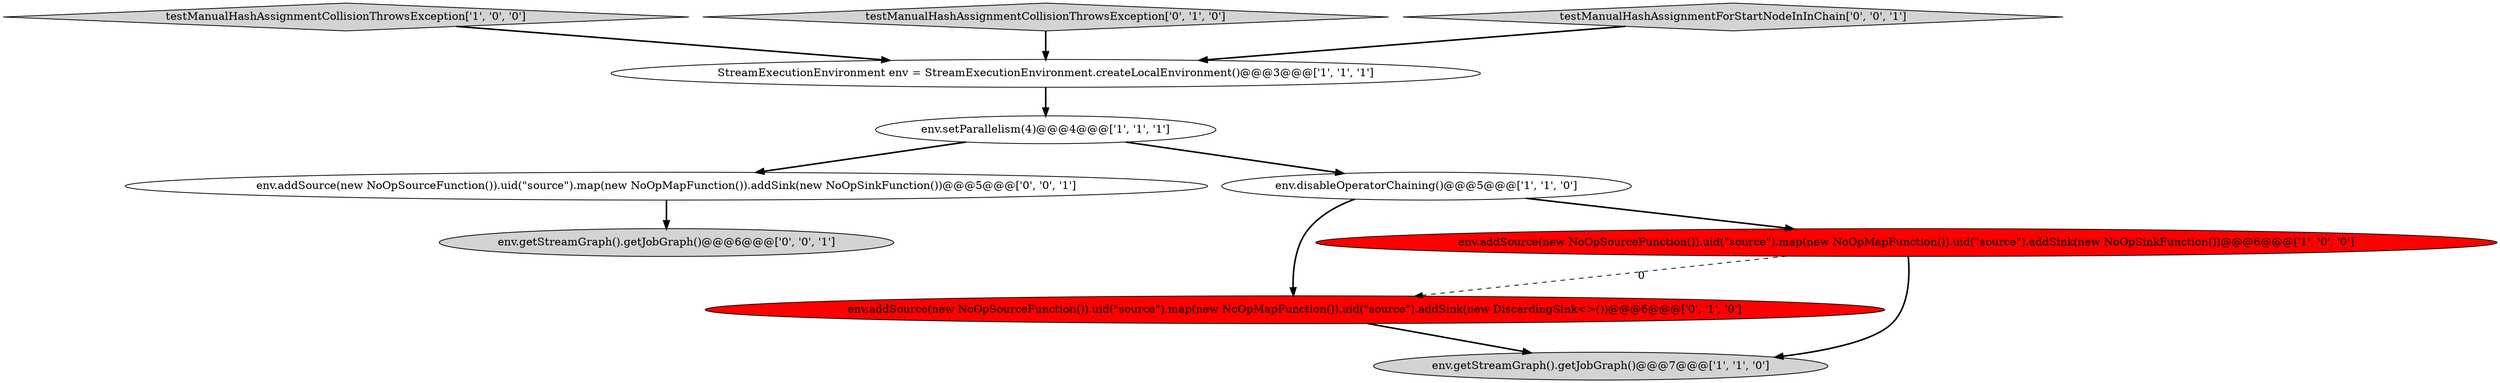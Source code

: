 digraph {
3 [style = filled, label = "testManualHashAssignmentCollisionThrowsException['1', '0', '0']", fillcolor = lightgray, shape = diamond image = "AAA0AAABBB1BBB"];
4 [style = filled, label = "env.setParallelism(4)@@@4@@@['1', '1', '1']", fillcolor = white, shape = ellipse image = "AAA0AAABBB1BBB"];
6 [style = filled, label = "env.addSource(new NoOpSourceFunction()).uid(\"source\").map(new NoOpMapFunction()).uid(\"source\").addSink(new DiscardingSink<>())@@@6@@@['0', '1', '0']", fillcolor = red, shape = ellipse image = "AAA1AAABBB2BBB"];
10 [style = filled, label = "env.getStreamGraph().getJobGraph()@@@6@@@['0', '0', '1']", fillcolor = lightgray, shape = ellipse image = "AAA0AAABBB3BBB"];
0 [style = filled, label = "env.addSource(new NoOpSourceFunction()).uid(\"source\").map(new NoOpMapFunction()).uid(\"source\").addSink(new NoOpSinkFunction())@@@6@@@['1', '0', '0']", fillcolor = red, shape = ellipse image = "AAA1AAABBB1BBB"];
7 [style = filled, label = "testManualHashAssignmentCollisionThrowsException['0', '1', '0']", fillcolor = lightgray, shape = diamond image = "AAA0AAABBB2BBB"];
9 [style = filled, label = "env.addSource(new NoOpSourceFunction()).uid(\"source\").map(new NoOpMapFunction()).addSink(new NoOpSinkFunction())@@@5@@@['0', '0', '1']", fillcolor = white, shape = ellipse image = "AAA0AAABBB3BBB"];
2 [style = filled, label = "env.disableOperatorChaining()@@@5@@@['1', '1', '0']", fillcolor = white, shape = ellipse image = "AAA0AAABBB1BBB"];
5 [style = filled, label = "env.getStreamGraph().getJobGraph()@@@7@@@['1', '1', '0']", fillcolor = lightgray, shape = ellipse image = "AAA0AAABBB1BBB"];
1 [style = filled, label = "StreamExecutionEnvironment env = StreamExecutionEnvironment.createLocalEnvironment()@@@3@@@['1', '1', '1']", fillcolor = white, shape = ellipse image = "AAA0AAABBB1BBB"];
8 [style = filled, label = "testManualHashAssignmentForStartNodeInInChain['0', '0', '1']", fillcolor = lightgray, shape = diamond image = "AAA0AAABBB3BBB"];
4->9 [style = bold, label=""];
8->1 [style = bold, label=""];
6->5 [style = bold, label=""];
1->4 [style = bold, label=""];
2->0 [style = bold, label=""];
0->6 [style = dashed, label="0"];
7->1 [style = bold, label=""];
4->2 [style = bold, label=""];
9->10 [style = bold, label=""];
3->1 [style = bold, label=""];
2->6 [style = bold, label=""];
0->5 [style = bold, label=""];
}
